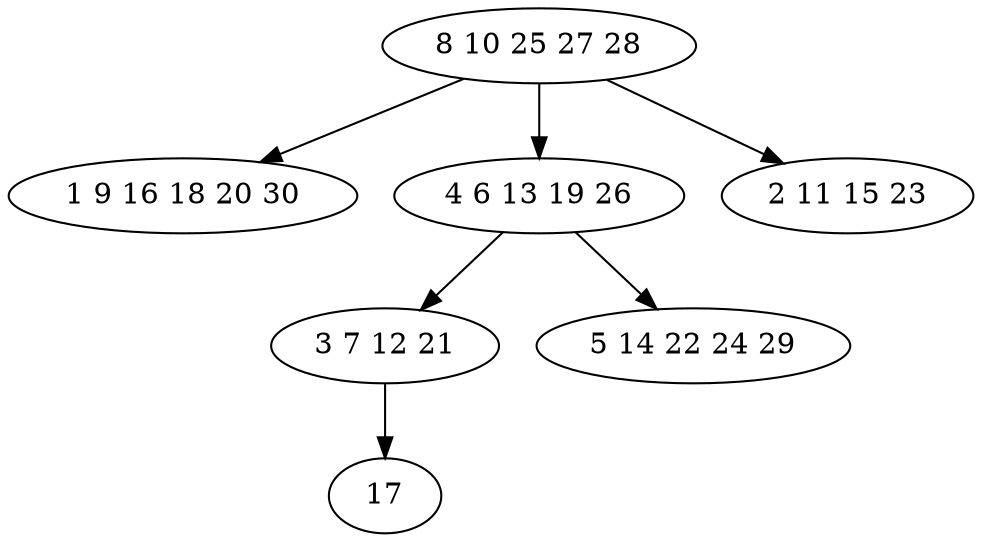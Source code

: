 digraph true_tree {
	"0" -> "1"
	"0" -> "2"
	"2" -> "3"
	"2" -> "4"
	"0" -> "5"
	"3" -> "6"
	"0" [label="8 10 25 27 28"];
	"1" [label="1 9 16 18 20 30"];
	"2" [label="4 6 13 19 26"];
	"3" [label="3 7 12 21"];
	"4" [label="5 14 22 24 29"];
	"5" [label="2 11 15 23"];
	"6" [label="17"];
}

